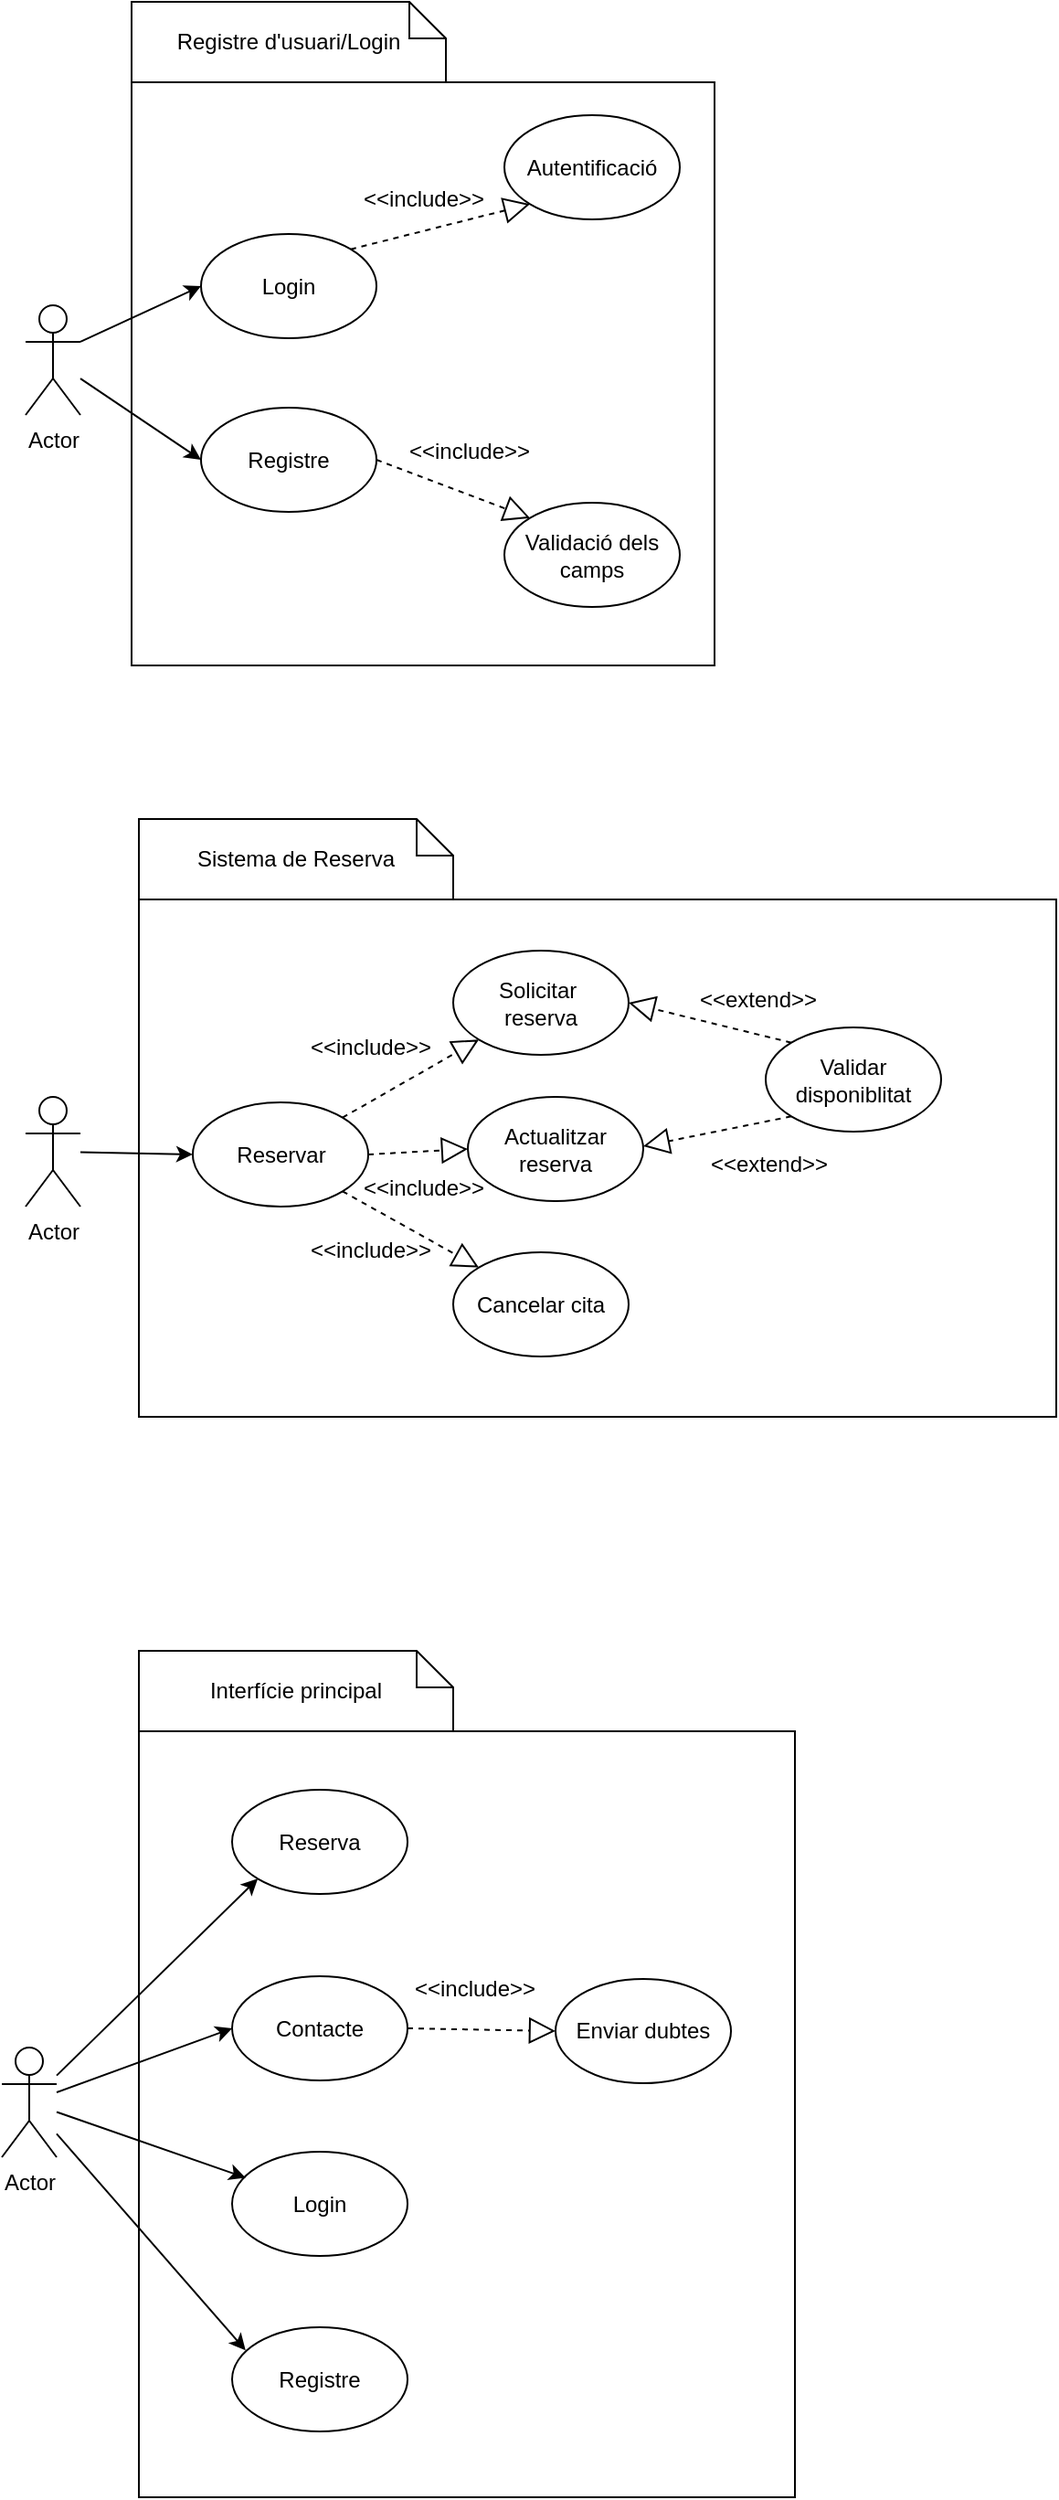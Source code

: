 <mxfile version="24.4.13" type="device">
  <diagram name="Pàgina-1" id="WBUqfAmaglkwcnE2f6m1">
    <mxGraphModel dx="1290" dy="930" grid="0" gridSize="10" guides="1" tooltips="1" connect="1" arrows="1" fold="1" page="0" pageScale="1" pageWidth="827" pageHeight="1169" math="0" shadow="0">
      <root>
        <mxCell id="0" />
        <mxCell id="1" parent="0" />
        <mxCell id="XSkY24zBOgLK93sr-TPB-2" value="" style="whiteSpace=wrap;html=1;aspect=fixed;" vertex="1" parent="1">
          <mxGeometry x="90" y="-105" width="319" height="319" as="geometry" />
        </mxCell>
        <mxCell id="XSkY24zBOgLK93sr-TPB-3" value="Actor" style="shape=umlActor;verticalLabelPosition=bottom;verticalAlign=top;html=1;outlineConnect=0;" vertex="1" parent="1">
          <mxGeometry x="32" y="17" width="30" height="60" as="geometry" />
        </mxCell>
        <mxCell id="XSkY24zBOgLK93sr-TPB-6" value="Login" style="ellipse;whiteSpace=wrap;html=1;" vertex="1" parent="1">
          <mxGeometry x="128" y="-22" width="96" height="57" as="geometry" />
        </mxCell>
        <mxCell id="XSkY24zBOgLK93sr-TPB-9" value="Autentificació" style="ellipse;whiteSpace=wrap;html=1;" vertex="1" parent="1">
          <mxGeometry x="294" y="-87" width="96" height="57" as="geometry" />
        </mxCell>
        <mxCell id="XSkY24zBOgLK93sr-TPB-11" value="Registre d&#39;usuari/Login" style="shape=note;size=20;whiteSpace=wrap;html=1;" vertex="1" parent="1">
          <mxGeometry x="90" y="-149" width="172" height="44" as="geometry" />
        </mxCell>
        <mxCell id="XSkY24zBOgLK93sr-TPB-14" value="Registre" style="ellipse;whiteSpace=wrap;html=1;" vertex="1" parent="1">
          <mxGeometry x="128" y="73" width="96" height="57" as="geometry" />
        </mxCell>
        <mxCell id="XSkY24zBOgLK93sr-TPB-15" value="Validació dels camps" style="ellipse;whiteSpace=wrap;html=1;" vertex="1" parent="1">
          <mxGeometry x="294" y="125" width="96" height="57" as="geometry" />
        </mxCell>
        <mxCell id="XSkY24zBOgLK93sr-TPB-19" value="" style="endArrow=block;dashed=1;endFill=0;endSize=12;html=1;rounded=0;entryX=0;entryY=1;entryDx=0;entryDy=0;exitX=1;exitY=0;exitDx=0;exitDy=0;" edge="1" parent="1" source="XSkY24zBOgLK93sr-TPB-6" target="XSkY24zBOgLK93sr-TPB-9">
          <mxGeometry width="160" relative="1" as="geometry">
            <mxPoint x="172" y="80" as="sourcePoint" />
            <mxPoint x="332" y="80" as="targetPoint" />
          </mxGeometry>
        </mxCell>
        <mxCell id="XSkY24zBOgLK93sr-TPB-20" value="" style="endArrow=classic;html=1;rounded=0;exitX=1;exitY=0.333;exitDx=0;exitDy=0;exitPerimeter=0;entryX=0;entryY=0.5;entryDx=0;entryDy=0;" edge="1" parent="1" source="XSkY24zBOgLK93sr-TPB-3" target="XSkY24zBOgLK93sr-TPB-6">
          <mxGeometry width="50" height="50" relative="1" as="geometry">
            <mxPoint x="227" y="105" as="sourcePoint" />
            <mxPoint x="277" y="55" as="targetPoint" />
          </mxGeometry>
        </mxCell>
        <mxCell id="XSkY24zBOgLK93sr-TPB-22" value="" style="endArrow=classic;html=1;rounded=0;entryX=0;entryY=0.5;entryDx=0;entryDy=0;" edge="1" parent="1" source="XSkY24zBOgLK93sr-TPB-3" target="XSkY24zBOgLK93sr-TPB-14">
          <mxGeometry width="50" height="50" relative="1" as="geometry">
            <mxPoint x="227" y="105" as="sourcePoint" />
            <mxPoint x="277" y="55" as="targetPoint" />
          </mxGeometry>
        </mxCell>
        <mxCell id="XSkY24zBOgLK93sr-TPB-23" value="&amp;lt;&amp;lt;include&amp;gt;&amp;gt;" style="text;html=1;align=center;verticalAlign=middle;whiteSpace=wrap;rounded=0;" vertex="1" parent="1">
          <mxGeometry x="219.5" y="-56" width="60" height="30" as="geometry" />
        </mxCell>
        <mxCell id="XSkY24zBOgLK93sr-TPB-26" value="Actor" style="shape=umlActor;verticalLabelPosition=bottom;verticalAlign=top;html=1;outlineConnect=0;" vertex="1" parent="1">
          <mxGeometry x="32" y="450" width="30" height="60" as="geometry" />
        </mxCell>
        <mxCell id="XSkY24zBOgLK93sr-TPB-28" value="Sistema de Reserva" style="shape=note;size=20;whiteSpace=wrap;html=1;" vertex="1" parent="1">
          <mxGeometry x="94" y="298" width="172" height="44" as="geometry" />
        </mxCell>
        <mxCell id="XSkY24zBOgLK93sr-TPB-35" value="" style="endArrow=block;dashed=1;endFill=0;endSize=12;html=1;rounded=0;entryX=0;entryY=0;entryDx=0;entryDy=0;exitX=1;exitY=0.5;exitDx=0;exitDy=0;" edge="1" parent="1" source="XSkY24zBOgLK93sr-TPB-14" target="XSkY24zBOgLK93sr-TPB-15">
          <mxGeometry width="160" relative="1" as="geometry">
            <mxPoint x="318" y="-29" as="sourcePoint" />
            <mxPoint x="220" y="-3" as="targetPoint" />
          </mxGeometry>
        </mxCell>
        <mxCell id="XSkY24zBOgLK93sr-TPB-36" value="&amp;lt;&amp;lt;include&amp;gt;&amp;gt;" style="text;html=1;align=center;verticalAlign=middle;whiteSpace=wrap;rounded=0;" vertex="1" parent="1">
          <mxGeometry x="245" y="82" width="60" height="30" as="geometry" />
        </mxCell>
        <mxCell id="XSkY24zBOgLK93sr-TPB-37" value="" style="rounded=0;whiteSpace=wrap;html=1;" vertex="1" parent="1">
          <mxGeometry x="94" y="342" width="502" height="283" as="geometry" />
        </mxCell>
        <mxCell id="XSkY24zBOgLK93sr-TPB-30" value="Reservar" style="ellipse;whiteSpace=wrap;html=1;" vertex="1" parent="1">
          <mxGeometry x="123.5" y="453" width="96" height="57" as="geometry" />
        </mxCell>
        <mxCell id="XSkY24zBOgLK93sr-TPB-34" value="" style="endArrow=classic;html=1;rounded=0;entryX=0;entryY=0.5;entryDx=0;entryDy=0;" edge="1" parent="1" source="XSkY24zBOgLK93sr-TPB-26" target="XSkY24zBOgLK93sr-TPB-30">
          <mxGeometry width="50" height="50" relative="1" as="geometry">
            <mxPoint x="294" y="361" as="sourcePoint" />
            <mxPoint x="344" y="311" as="targetPoint" />
          </mxGeometry>
        </mxCell>
        <mxCell id="XSkY24zBOgLK93sr-TPB-32" value="Actualitzar reserva" style="ellipse;whiteSpace=wrap;html=1;" vertex="1" parent="1">
          <mxGeometry x="274" y="450" width="96" height="57" as="geometry" />
        </mxCell>
        <mxCell id="XSkY24zBOgLK93sr-TPB-33" value="Solicitar&amp;nbsp;&lt;div&gt;reserva&lt;/div&gt;" style="ellipse;whiteSpace=wrap;html=1;" vertex="1" parent="1">
          <mxGeometry x="266" y="370" width="96" height="57" as="geometry" />
        </mxCell>
        <mxCell id="XSkY24zBOgLK93sr-TPB-31" value="Cancelar cita" style="ellipse;whiteSpace=wrap;html=1;" vertex="1" parent="1">
          <mxGeometry x="266" y="535" width="96" height="57" as="geometry" />
        </mxCell>
        <mxCell id="XSkY24zBOgLK93sr-TPB-40" value="Validar disponiblitat" style="ellipse;whiteSpace=wrap;html=1;" vertex="1" parent="1">
          <mxGeometry x="437" y="412" width="96" height="57" as="geometry" />
        </mxCell>
        <mxCell id="XSkY24zBOgLK93sr-TPB-41" value="&amp;lt;&amp;lt;extend&amp;gt;&amp;gt;" style="text;html=1;align=center;verticalAlign=middle;whiteSpace=wrap;rounded=0;" vertex="1" parent="1">
          <mxGeometry x="403" y="382" width="60" height="30" as="geometry" />
        </mxCell>
        <mxCell id="XSkY24zBOgLK93sr-TPB-42" value="" style="endArrow=block;dashed=1;endFill=0;endSize=12;html=1;rounded=0;entryX=1;entryY=0.5;entryDx=0;entryDy=0;exitX=0;exitY=0;exitDx=0;exitDy=0;" edge="1" parent="1" source="XSkY24zBOgLK93sr-TPB-40" target="XSkY24zBOgLK93sr-TPB-33">
          <mxGeometry width="160" relative="1" as="geometry">
            <mxPoint x="445" y="405" as="sourcePoint" />
            <mxPoint x="371" y="370" as="targetPoint" />
          </mxGeometry>
        </mxCell>
        <mxCell id="XSkY24zBOgLK93sr-TPB-44" value="" style="endArrow=block;dashed=1;endFill=0;endSize=12;html=1;rounded=0;exitX=0;exitY=1;exitDx=0;exitDy=0;" edge="1" parent="1" source="XSkY24zBOgLK93sr-TPB-40">
          <mxGeometry width="160" relative="1" as="geometry">
            <mxPoint x="461" y="431" as="sourcePoint" />
            <mxPoint x="370" y="477" as="targetPoint" />
          </mxGeometry>
        </mxCell>
        <mxCell id="XSkY24zBOgLK93sr-TPB-46" value="&amp;lt;&amp;lt;extend&amp;gt;&amp;gt;" style="text;html=1;align=center;verticalAlign=middle;whiteSpace=wrap;rounded=0;" vertex="1" parent="1">
          <mxGeometry x="409" y="472" width="60" height="30" as="geometry" />
        </mxCell>
        <mxCell id="XSkY24zBOgLK93sr-TPB-47" value="" style="endArrow=block;dashed=1;endFill=0;endSize=12;html=1;rounded=0;entryX=0;entryY=1;entryDx=0;entryDy=0;exitX=1;exitY=0;exitDx=0;exitDy=0;" edge="1" parent="1" source="XSkY24zBOgLK93sr-TPB-30" target="XSkY24zBOgLK93sr-TPB-33">
          <mxGeometry width="160" relative="1" as="geometry">
            <mxPoint x="461" y="431" as="sourcePoint" />
            <mxPoint x="372" y="409" as="targetPoint" />
          </mxGeometry>
        </mxCell>
        <mxCell id="XSkY24zBOgLK93sr-TPB-48" value="" style="endArrow=block;dashed=1;endFill=0;endSize=12;html=1;rounded=0;entryX=0;entryY=0.5;entryDx=0;entryDy=0;exitX=1;exitY=0.5;exitDx=0;exitDy=0;" edge="1" parent="1" source="XSkY24zBOgLK93sr-TPB-30" target="XSkY24zBOgLK93sr-TPB-32">
          <mxGeometry width="160" relative="1" as="geometry">
            <mxPoint x="216" y="472" as="sourcePoint" />
            <mxPoint x="290" y="428" as="targetPoint" />
          </mxGeometry>
        </mxCell>
        <mxCell id="XSkY24zBOgLK93sr-TPB-49" value="" style="endArrow=block;dashed=1;endFill=0;endSize=12;html=1;rounded=0;entryX=0;entryY=0;entryDx=0;entryDy=0;exitX=1;exitY=1;exitDx=0;exitDy=0;" edge="1" parent="1" source="XSkY24zBOgLK93sr-TPB-30" target="XSkY24zBOgLK93sr-TPB-31">
          <mxGeometry width="160" relative="1" as="geometry">
            <mxPoint x="226" y="482" as="sourcePoint" />
            <mxPoint x="300" y="438" as="targetPoint" />
          </mxGeometry>
        </mxCell>
        <mxCell id="XSkY24zBOgLK93sr-TPB-50" value="&amp;lt;&amp;lt;include&amp;gt;&amp;gt;" style="text;html=1;align=center;verticalAlign=middle;whiteSpace=wrap;rounded=0;" vertex="1" parent="1">
          <mxGeometry x="191" y="408" width="60" height="30" as="geometry" />
        </mxCell>
        <mxCell id="XSkY24zBOgLK93sr-TPB-51" value="&amp;lt;&amp;lt;include&amp;gt;&amp;gt;" style="text;html=1;align=center;verticalAlign=middle;whiteSpace=wrap;rounded=0;" vertex="1" parent="1">
          <mxGeometry x="219.5" y="485" width="60" height="30" as="geometry" />
        </mxCell>
        <mxCell id="XSkY24zBOgLK93sr-TPB-52" value="&amp;lt;&amp;lt;include&amp;gt;&amp;gt;" style="text;html=1;align=center;verticalAlign=middle;whiteSpace=wrap;rounded=0;" vertex="1" parent="1">
          <mxGeometry x="191" y="519" width="60" height="30" as="geometry" />
        </mxCell>
        <mxCell id="XSkY24zBOgLK93sr-TPB-53" value="" style="rounded=0;whiteSpace=wrap;html=1;" vertex="1" parent="1">
          <mxGeometry x="94" y="797" width="359" height="419" as="geometry" />
        </mxCell>
        <mxCell id="XSkY24zBOgLK93sr-TPB-54" value="Actor" style="shape=umlActor;verticalLabelPosition=bottom;verticalAlign=top;html=1;outlineConnect=0;" vertex="1" parent="1">
          <mxGeometry x="19" y="970" width="30" height="60" as="geometry" />
        </mxCell>
        <mxCell id="XSkY24zBOgLK93sr-TPB-57" value="Reserva" style="ellipse;whiteSpace=wrap;html=1;" vertex="1" parent="1">
          <mxGeometry x="145" y="829" width="96" height="57" as="geometry" />
        </mxCell>
        <mxCell id="XSkY24zBOgLK93sr-TPB-58" value="Contacte" style="ellipse;whiteSpace=wrap;html=1;" vertex="1" parent="1">
          <mxGeometry x="145" y="931" width="96" height="57" as="geometry" />
        </mxCell>
        <mxCell id="XSkY24zBOgLK93sr-TPB-59" value="Login" style="ellipse;whiteSpace=wrap;html=1;" vertex="1" parent="1">
          <mxGeometry x="145" y="1027" width="96" height="57" as="geometry" />
        </mxCell>
        <mxCell id="XSkY24zBOgLK93sr-TPB-61" value="Registre" style="ellipse;whiteSpace=wrap;html=1;" vertex="1" parent="1">
          <mxGeometry x="145" y="1123" width="96" height="57" as="geometry" />
        </mxCell>
        <mxCell id="XSkY24zBOgLK93sr-TPB-63" value="Enviar dubtes" style="ellipse;whiteSpace=wrap;html=1;" vertex="1" parent="1">
          <mxGeometry x="322" y="932.5" width="96" height="57" as="geometry" />
        </mxCell>
        <mxCell id="XSkY24zBOgLK93sr-TPB-68" value="" style="endArrow=classic;html=1;rounded=0;entryX=0;entryY=1;entryDx=0;entryDy=0;" edge="1" parent="1" source="XSkY24zBOgLK93sr-TPB-54" target="XSkY24zBOgLK93sr-TPB-57">
          <mxGeometry width="50" height="50" relative="1" as="geometry">
            <mxPoint x="350" y="977" as="sourcePoint" />
            <mxPoint x="400" y="927" as="targetPoint" />
          </mxGeometry>
        </mxCell>
        <mxCell id="XSkY24zBOgLK93sr-TPB-69" value="" style="endArrow=classic;html=1;rounded=0;entryX=0;entryY=0.5;entryDx=0;entryDy=0;" edge="1" parent="1" source="XSkY24zBOgLK93sr-TPB-54" target="XSkY24zBOgLK93sr-TPB-58">
          <mxGeometry width="50" height="50" relative="1" as="geometry">
            <mxPoint x="63" y="957" as="sourcePoint" />
            <mxPoint x="151" y="875" as="targetPoint" />
          </mxGeometry>
        </mxCell>
        <mxCell id="XSkY24zBOgLK93sr-TPB-70" value="" style="endArrow=classic;html=1;rounded=0;entryX=0.077;entryY=0.249;entryDx=0;entryDy=0;entryPerimeter=0;" edge="1" parent="1" source="XSkY24zBOgLK93sr-TPB-54" target="XSkY24zBOgLK93sr-TPB-59">
          <mxGeometry width="50" height="50" relative="1" as="geometry">
            <mxPoint x="55" y="971" as="sourcePoint" />
            <mxPoint x="155" y="970" as="targetPoint" />
          </mxGeometry>
        </mxCell>
        <mxCell id="XSkY24zBOgLK93sr-TPB-71" value="" style="endArrow=classic;html=1;rounded=0;entryX=0.077;entryY=0.221;entryDx=0;entryDy=0;entryPerimeter=0;" edge="1" parent="1" source="XSkY24zBOgLK93sr-TPB-54" target="XSkY24zBOgLK93sr-TPB-61">
          <mxGeometry width="50" height="50" relative="1" as="geometry">
            <mxPoint x="65" y="981" as="sourcePoint" />
            <mxPoint x="162" y="1051" as="targetPoint" />
          </mxGeometry>
        </mxCell>
        <mxCell id="XSkY24zBOgLK93sr-TPB-73" value="" style="endArrow=block;dashed=1;endFill=0;endSize=12;html=1;rounded=0;entryX=0;entryY=0.5;entryDx=0;entryDy=0;exitX=1;exitY=0.5;exitDx=0;exitDy=0;" edge="1" parent="1" source="XSkY24zBOgLK93sr-TPB-58" target="XSkY24zBOgLK93sr-TPB-63">
          <mxGeometry width="160" relative="1" as="geometry">
            <mxPoint x="234" y="992" as="sourcePoint" />
            <mxPoint x="308" y="948" as="targetPoint" />
          </mxGeometry>
        </mxCell>
        <mxCell id="XSkY24zBOgLK93sr-TPB-74" value="&amp;lt;&amp;lt;include&amp;gt;&amp;gt;" style="text;html=1;align=center;verticalAlign=middle;whiteSpace=wrap;rounded=0;" vertex="1" parent="1">
          <mxGeometry x="248" y="923" width="60" height="30" as="geometry" />
        </mxCell>
        <mxCell id="XSkY24zBOgLK93sr-TPB-75" value="Interfície principal" style="shape=note;size=20;whiteSpace=wrap;html=1;" vertex="1" parent="1">
          <mxGeometry x="94" y="753" width="172" height="44" as="geometry" />
        </mxCell>
      </root>
    </mxGraphModel>
  </diagram>
</mxfile>
